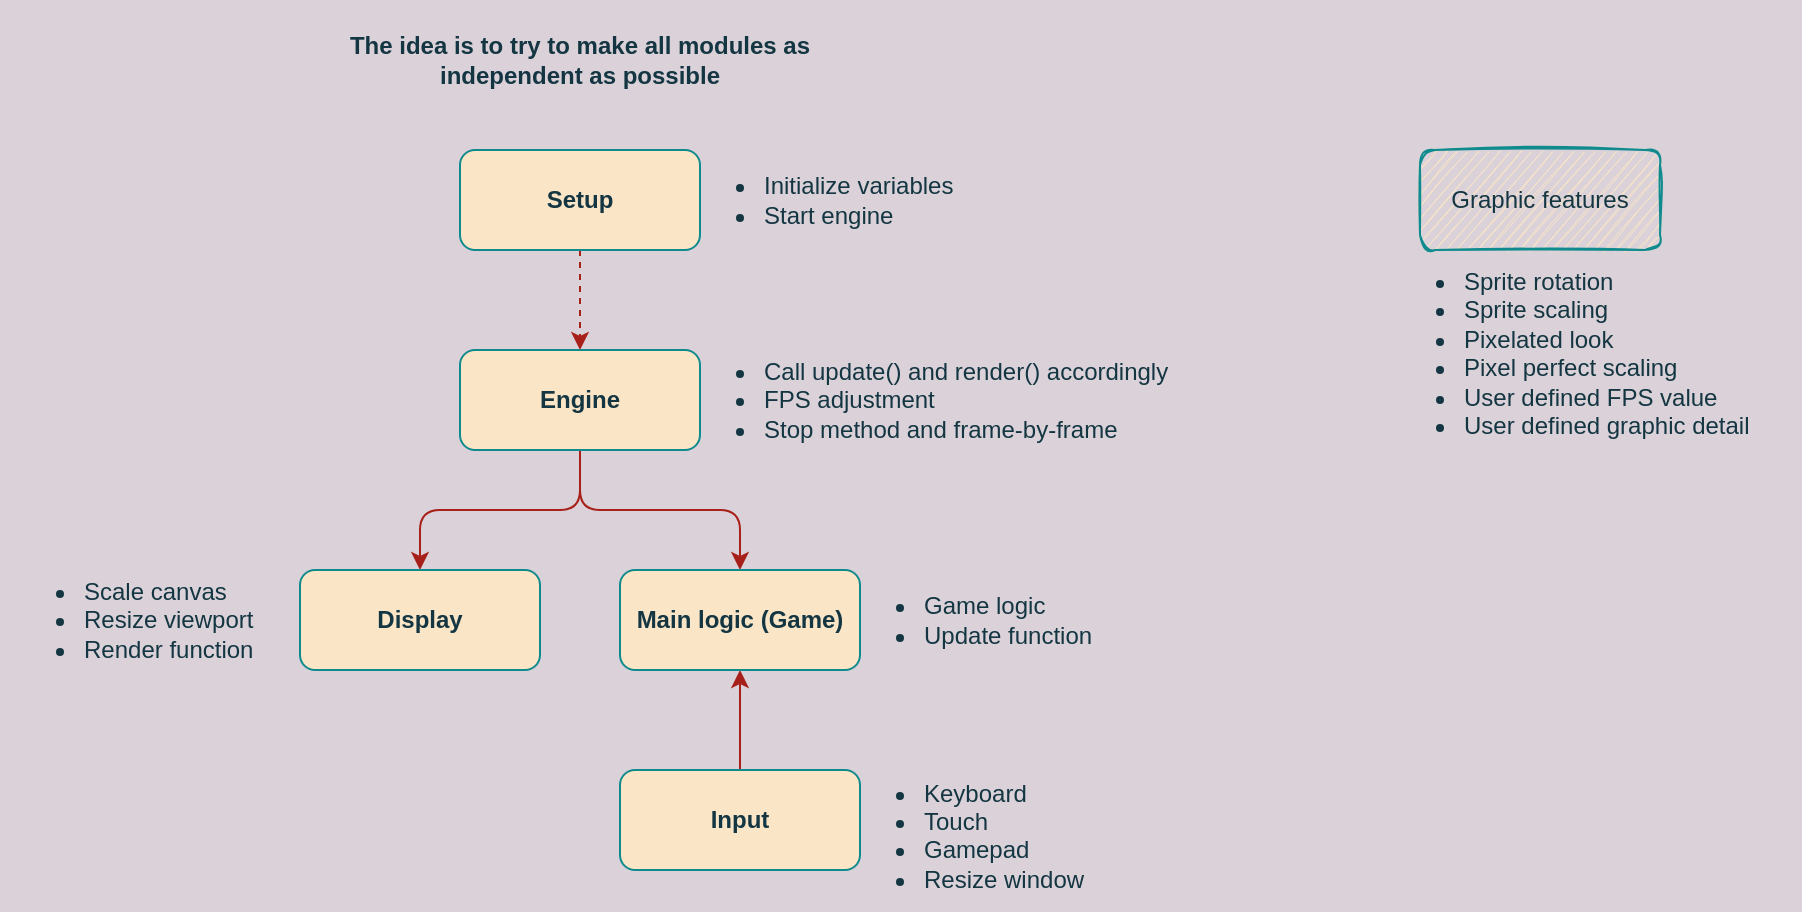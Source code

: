 <mxfile>
    <diagram id="R0P0jk8W3eX0sR2WrKLu" name="Page-1">
        <mxGraphModel dx="642" dy="900" grid="1" gridSize="10" guides="1" tooltips="1" connect="1" arrows="1" fold="1" page="0" pageScale="1" pageWidth="850" pageHeight="1100" background="#DAD2D8" math="0" shadow="0">
            <root>
                <mxCell id="0"/>
                <mxCell id="1" parent="0"/>
                <mxCell id="xowOyP4QKrm03nZHnSHo-1" style="edgeStyle=orthogonalEdgeStyle;curved=0;rounded=1;sketch=0;orthogonalLoop=1;jettySize=auto;html=1;exitX=0.5;exitY=1;exitDx=0;exitDy=0;entryX=0.5;entryY=0;entryDx=0;entryDy=0;fontColor=#143642;strokeColor=#A8201A;fillColor=#FAE5C7;labelBackgroundColor=#DAD2D8;" parent="1" source="xowOyP4QKrm03nZHnSHo-3" target="xowOyP4QKrm03nZHnSHo-7" edge="1">
                    <mxGeometry relative="1" as="geometry"/>
                </mxCell>
                <mxCell id="xowOyP4QKrm03nZHnSHo-2" style="edgeStyle=orthogonalEdgeStyle;curved=0;rounded=1;sketch=0;orthogonalLoop=1;jettySize=auto;html=1;exitX=0.5;exitY=1;exitDx=0;exitDy=0;entryX=0.5;entryY=0;entryDx=0;entryDy=0;fontColor=#143642;strokeColor=#A8201A;fillColor=#FAE5C7;labelBackgroundColor=#DAD2D8;" parent="1" source="xowOyP4QKrm03nZHnSHo-3" target="xowOyP4QKrm03nZHnSHo-4" edge="1">
                    <mxGeometry relative="1" as="geometry"/>
                </mxCell>
                <mxCell id="xowOyP4QKrm03nZHnSHo-3" value="&lt;b&gt;Engine&lt;/b&gt;" style="rounded=1;whiteSpace=wrap;html=1;fillColor=#FAE5C7;strokeColor=#0F8B8D;fontColor=#143642;" parent="1" vertex="1">
                    <mxGeometry x="320" y="130" width="120" height="50" as="geometry"/>
                </mxCell>
                <mxCell id="xowOyP4QKrm03nZHnSHo-4" value="&lt;b&gt;Display&lt;/b&gt;" style="rounded=1;whiteSpace=wrap;html=1;fillColor=#FAE5C7;strokeColor=#0F8B8D;fontColor=#143642;" parent="1" vertex="1">
                    <mxGeometry x="240" y="240" width="120" height="50" as="geometry"/>
                </mxCell>
                <mxCell id="xowOyP4QKrm03nZHnSHo-13" style="edgeStyle=orthogonalEdgeStyle;curved=0;rounded=1;sketch=0;orthogonalLoop=1;jettySize=auto;html=1;exitX=0.5;exitY=0;exitDx=0;exitDy=0;entryX=0.5;entryY=1;entryDx=0;entryDy=0;fontColor=#143642;strokeColor=#A8201A;fillColor=#FAE5C7;" parent="1" source="xowOyP4QKrm03nZHnSHo-6" target="xowOyP4QKrm03nZHnSHo-7" edge="1">
                    <mxGeometry relative="1" as="geometry"/>
                </mxCell>
                <mxCell id="xowOyP4QKrm03nZHnSHo-6" value="&lt;b&gt;Input&lt;/b&gt;" style="rounded=1;whiteSpace=wrap;html=1;fillColor=#FAE5C7;strokeColor=#0F8B8D;fontColor=#143642;" parent="1" vertex="1">
                    <mxGeometry x="400" y="340" width="120" height="50" as="geometry"/>
                </mxCell>
                <mxCell id="xowOyP4QKrm03nZHnSHo-7" value="&lt;b&gt;Main logic (Game)&lt;/b&gt;" style="rounded=1;whiteSpace=wrap;html=1;sketch=0;fontColor=#143642;strokeColor=#0F8B8D;fillColor=#FAE5C7;" parent="1" vertex="1">
                    <mxGeometry x="400" y="240" width="120" height="50" as="geometry"/>
                </mxCell>
                <mxCell id="xowOyP4QKrm03nZHnSHo-8" style="edgeStyle=orthogonalEdgeStyle;curved=0;rounded=1;sketch=0;orthogonalLoop=1;jettySize=auto;html=1;exitX=0.5;exitY=1;exitDx=0;exitDy=0;entryX=0.5;entryY=0;entryDx=0;entryDy=0;fontColor=#143642;fillColor=#FAE5C7;dashed=1;labelBackgroundColor=#DAD2D8;strokeColor=#A8201A;" parent="1" source="xowOyP4QKrm03nZHnSHo-9" target="xowOyP4QKrm03nZHnSHo-3" edge="1">
                    <mxGeometry relative="1" as="geometry"/>
                </mxCell>
                <mxCell id="xowOyP4QKrm03nZHnSHo-9" value="&lt;b&gt;Setup&lt;/b&gt;" style="rounded=1;whiteSpace=wrap;html=1;sketch=0;fontColor=#143642;strokeColor=#0F8B8D;fillColor=#FAE5C7;" parent="1" vertex="1">
                    <mxGeometry x="320" y="30" width="120" height="50" as="geometry"/>
                </mxCell>
                <mxCell id="xowOyP4QKrm03nZHnSHo-10" value="&lt;b&gt;The idea is to try to make all modules as independent as possible&lt;/b&gt;" style="text;html=1;strokeColor=none;fillColor=none;align=center;verticalAlign=middle;whiteSpace=wrap;rounded=0;sketch=0;fontColor=#143642;" parent="1" vertex="1">
                    <mxGeometry x="255" y="-45" width="250" height="60" as="geometry"/>
                </mxCell>
                <mxCell id="xowOyP4QKrm03nZHnSHo-11" value="&lt;ul&gt;&lt;li&gt;Keyboard&lt;/li&gt;&lt;li&gt;Touch&lt;/li&gt;&lt;li&gt;Gamepad&lt;/li&gt;&lt;li&gt;Resize window&lt;/li&gt;&lt;/ul&gt;" style="text;strokeColor=none;fillColor=none;html=1;whiteSpace=wrap;verticalAlign=middle;overflow=hidden;rounded=0;sketch=0;fontColor=#143642;" parent="1" vertex="1">
                    <mxGeometry x="510" y="330" width="140" height="80" as="geometry"/>
                </mxCell>
                <mxCell id="xowOyP4QKrm03nZHnSHo-12" value="&lt;ul&gt;&lt;li&gt;&lt;span style=&quot;text-align: center&quot;&gt;Initialize variables&lt;/span&gt;&lt;/li&gt;&lt;li&gt;&lt;span style=&quot;text-align: center&quot;&gt;Start engine&lt;/span&gt;&lt;br&gt;&lt;/li&gt;&lt;/ul&gt;" style="text;strokeColor=none;fillColor=none;html=1;whiteSpace=wrap;verticalAlign=middle;overflow=hidden;rounded=0;sketch=0;fontColor=#143642;" parent="1" vertex="1">
                    <mxGeometry x="430" y="15" width="280" height="80" as="geometry"/>
                </mxCell>
                <mxCell id="xowOyP4QKrm03nZHnSHo-14" value="&lt;ul&gt;&lt;li&gt;Call update() and render() accordingly&lt;/li&gt;&lt;li&gt;FPS adjustment&lt;/li&gt;&lt;li&gt;Stop method and frame-by-frame&lt;/li&gt;&lt;/ul&gt;" style="text;strokeColor=none;fillColor=none;html=1;whiteSpace=wrap;verticalAlign=middle;overflow=hidden;rounded=0;sketch=0;fontColor=#143642;" parent="1" vertex="1">
                    <mxGeometry x="430" y="115" width="260" height="80" as="geometry"/>
                </mxCell>
                <mxCell id="xowOyP4QKrm03nZHnSHo-15" value="&lt;ul&gt;&lt;li&gt;Game logic&lt;/li&gt;&lt;li&gt;Update function&lt;/li&gt;&lt;/ul&gt;" style="text;strokeColor=none;fillColor=none;html=1;whiteSpace=wrap;verticalAlign=middle;overflow=hidden;rounded=0;sketch=0;fontColor=#143642;" parent="1" vertex="1">
                    <mxGeometry x="510" y="225" width="130" height="80" as="geometry"/>
                </mxCell>
                <mxCell id="xowOyP4QKrm03nZHnSHo-16" value="&lt;ul&gt;&lt;li&gt;Scale canvas&lt;/li&gt;&lt;li&gt;Resize viewport&lt;/li&gt;&lt;li&gt;Render function&lt;/li&gt;&lt;/ul&gt;" style="text;strokeColor=none;fillColor=none;html=1;whiteSpace=wrap;verticalAlign=middle;overflow=hidden;rounded=0;sketch=0;fontColor=#143642;" parent="1" vertex="1">
                    <mxGeometry x="90" y="225" width="140" height="80" as="geometry"/>
                </mxCell>
                <mxCell id="xowOyP4QKrm03nZHnSHo-18" value="Graphic features" style="rounded=1;whiteSpace=wrap;html=1;sketch=1;fontColor=#143642;strokeColor=#0F8B8D;fillColor=#FAE5C7;shadow=0;glass=0;" parent="1" vertex="1">
                    <mxGeometry x="800" y="30" width="120" height="50" as="geometry"/>
                </mxCell>
                <mxCell id="xowOyP4QKrm03nZHnSHo-19" value="&lt;ul&gt;&lt;li&gt;Sprite rotation&lt;/li&gt;&lt;li&gt;Sprite scaling&lt;/li&gt;&lt;li&gt;Pixelated look&lt;/li&gt;&lt;li&gt;Pixel perfect scaling&lt;/li&gt;&lt;li&gt;User defined FPS value&lt;/li&gt;&lt;li&gt;User defined graphic detail&lt;/li&gt;&lt;/ul&gt;" style="text;strokeColor=none;fillColor=none;html=1;verticalAlign=top;overflow=hidden;rounded=0;shadow=0;glass=0;sketch=1;fontColor=#143642;horizontal=1;labelPosition=center;verticalLabelPosition=middle;align=left;spacing=2;" parent="1" vertex="1">
                    <mxGeometry x="780" y="70" width="210" height="190" as="geometry"/>
                </mxCell>
            </root>
        </mxGraphModel>
    </diagram>
</mxfile>
